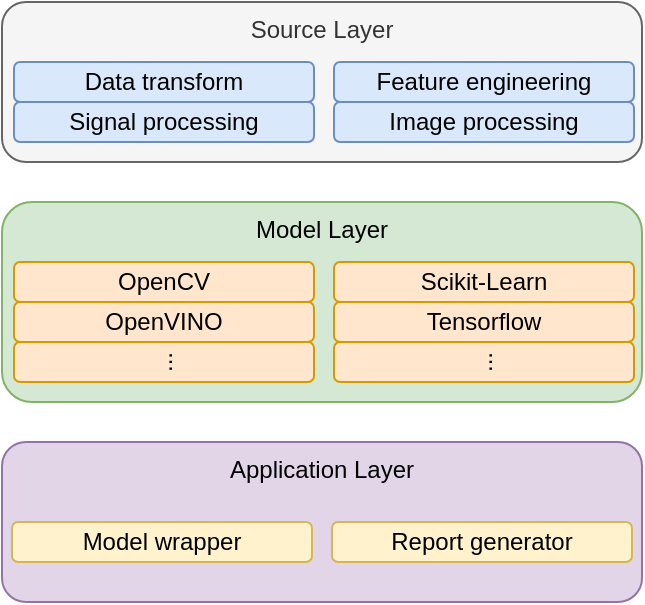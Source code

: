 <mxfile version="14.1.8" type="device" pages="4"><diagram id="hxByB-TmQR7ys2rA8vzq" name="bi-service-layer-architecture"><mxGraphModel dx="1086" dy="806" grid="1" gridSize="10" guides="1" tooltips="1" connect="1" arrows="1" fold="1" page="1" pageScale="1" pageWidth="827" pageHeight="1169" math="0" shadow="0"><root><mxCell id="0"/><mxCell id="1" parent="0"/><mxCell id="9DmWIs7QzjShDIOUi8p2-43" value="&lt;span style=&quot;font-size: 12px&quot;&gt;Source Layer&lt;/span&gt;" style="rounded=1;whiteSpace=wrap;html=1;fontSize=6;fillColor=#f5f5f5;strokeColor=#666666;fontColor=#333333;horizontal=1;verticalAlign=top;" parent="1" vertex="1"><mxGeometry x="254" y="120" width="320" height="80" as="geometry"/></mxCell><mxCell id="UyKpfaj8cUFWUWcMsVSf-2" value="&lt;span style=&quot;font-size: 12px&quot;&gt;Feature engineering&lt;/span&gt;" style="rounded=1;whiteSpace=wrap;html=1;fontSize=6;fillColor=#dae8fc;strokeColor=#6c8ebf;" parent="1" vertex="1"><mxGeometry x="420" y="150" width="150" height="20" as="geometry"/></mxCell><mxCell id="UyKpfaj8cUFWUWcMsVSf-3" value="&lt;span style=&quot;font-size: 12px&quot;&gt;Model Layer&lt;/span&gt;" style="rounded=1;whiteSpace=wrap;html=1;fontSize=6;fillColor=#d5e8d4;strokeColor=#82b366;verticalAlign=top;" parent="1" vertex="1"><mxGeometry x="254" y="220" width="320" height="100" as="geometry"/></mxCell><mxCell id="UyKpfaj8cUFWUWcMsVSf-4" value="&lt;span style=&quot;font-size: 12px&quot;&gt;Application Layer&lt;/span&gt;" style="rounded=1;whiteSpace=wrap;html=1;fontSize=6;fillColor=#e1d5e7;strokeColor=#9673a6;verticalAlign=top;" parent="1" vertex="1"><mxGeometry x="254" y="340" width="320" height="80" as="geometry"/></mxCell><mxCell id="UyKpfaj8cUFWUWcMsVSf-8" value="&lt;span style=&quot;font-size: 12px&quot;&gt;Signal processing&lt;/span&gt;" style="rounded=1;whiteSpace=wrap;html=1;fontSize=6;fillColor=#dae8fc;strokeColor=#6c8ebf;" parent="1" vertex="1"><mxGeometry x="260" y="170" width="150" height="20" as="geometry"/></mxCell><mxCell id="UyKpfaj8cUFWUWcMsVSf-9" value="&lt;span style=&quot;font-size: 12px&quot;&gt;Image processing&lt;/span&gt;" style="rounded=1;whiteSpace=wrap;html=1;fontSize=6;fillColor=#dae8fc;strokeColor=#6c8ebf;" parent="1" vertex="1"><mxGeometry x="420" y="170" width="150" height="20" as="geometry"/></mxCell><mxCell id="UyKpfaj8cUFWUWcMsVSf-10" value="&lt;span style=&quot;font-size: 12px&quot;&gt;Data transform&lt;/span&gt;" style="rounded=1;whiteSpace=wrap;html=1;fontSize=6;fillColor=#dae8fc;strokeColor=#6c8ebf;" parent="1" vertex="1"><mxGeometry x="260" y="150" width="150" height="20" as="geometry"/></mxCell><mxCell id="UyKpfaj8cUFWUWcMsVSf-11" value="&lt;span style=&quot;font-size: 12px&quot;&gt;OpenCV&lt;/span&gt;" style="rounded=1;whiteSpace=wrap;html=1;fontSize=6;fillColor=#ffe6cc;strokeColor=#d79b00;" parent="1" vertex="1"><mxGeometry x="260" y="250" width="150" height="20" as="geometry"/></mxCell><mxCell id="UyKpfaj8cUFWUWcMsVSf-12" value="&lt;span style=&quot;font-size: 12px&quot;&gt;OpenVINO&lt;/span&gt;" style="rounded=1;whiteSpace=wrap;html=1;fontSize=6;fillColor=#ffe6cc;strokeColor=#d79b00;" parent="1" vertex="1"><mxGeometry x="260" y="270" width="150" height="20" as="geometry"/></mxCell><mxCell id="UyKpfaj8cUFWUWcMsVSf-13" value="&lt;span style=&quot;font-size: 12px&quot;&gt;Scikit-Learn&lt;/span&gt;" style="rounded=1;whiteSpace=wrap;html=1;fontSize=6;fillColor=#ffe6cc;strokeColor=#d79b00;" parent="1" vertex="1"><mxGeometry x="420" y="250" width="150" height="20" as="geometry"/></mxCell><mxCell id="UyKpfaj8cUFWUWcMsVSf-14" value="&lt;span style=&quot;font-size: 12px&quot;&gt;Tensorflow&lt;/span&gt;" style="rounded=1;whiteSpace=wrap;html=1;fontSize=6;fillColor=#ffe6cc;strokeColor=#d79b00;" parent="1" vertex="1"><mxGeometry x="420" y="270" width="150" height="20" as="geometry"/></mxCell><mxCell id="UyKpfaj8cUFWUWcMsVSf-15" value="&lt;span style=&quot;font-size: 12px&quot;&gt;...&lt;/span&gt;" style="rounded=1;whiteSpace=wrap;html=1;fontSize=6;fillColor=#ffe6cc;strokeColor=#d79b00;horizontal=0;" parent="1" vertex="1"><mxGeometry x="260" y="290" width="150" height="20" as="geometry"/></mxCell><mxCell id="UyKpfaj8cUFWUWcMsVSf-16" value="&lt;span style=&quot;font-size: 12px&quot;&gt;...&lt;/span&gt;" style="rounded=1;whiteSpace=wrap;html=1;fontSize=6;fillColor=#ffe6cc;strokeColor=#d79b00;horizontal=0;" parent="1" vertex="1"><mxGeometry x="420" y="290" width="150" height="20" as="geometry"/></mxCell><mxCell id="UyKpfaj8cUFWUWcMsVSf-17" value="&lt;span style=&quot;font-size: 12px&quot;&gt;Model wrapper&lt;/span&gt;" style="rounded=1;whiteSpace=wrap;html=1;fontSize=6;fillColor=#fff2cc;strokeColor=#d6b656;" parent="1" vertex="1"><mxGeometry x="259" y="380" width="150" height="20" as="geometry"/></mxCell><mxCell id="UyKpfaj8cUFWUWcMsVSf-18" value="&lt;span style=&quot;font-size: 12px&quot;&gt;Report generator&lt;/span&gt;" style="rounded=1;whiteSpace=wrap;html=1;fontSize=6;fillColor=#fff2cc;strokeColor=#d6b656;" parent="1" vertex="1"><mxGeometry x="419" y="380" width="150" height="20" as="geometry"/></mxCell></root></mxGraphModel></diagram><diagram id="Y1X6WlteHZ2BdKgAIRqA" name="bi-service-devops-architecture"><mxGraphModel dx="1086" dy="806" grid="1" gridSize="10" guides="1" tooltips="1" connect="1" arrows="1" fold="1" page="1" pageScale="1" pageWidth="413" pageHeight="583" math="0" shadow="0"><root><mxCell id="eQTQk_97DdK1TD1TH4wF-0"/><mxCell id="eQTQk_97DdK1TD1TH4wF-1" parent="eQTQk_97DdK1TD1TH4wF-0"/><mxCell id="47iegz4qGyIO4MGroc41-19" value="Framework" style="rounded=0;whiteSpace=wrap;html=1;verticalAlign=top;fillColor=#d0cee2;strokeColor=none;" parent="eQTQk_97DdK1TD1TH4wF-1" vertex="1"><mxGeometry x="20" y="80" width="360" height="220" as="geometry"/></mxCell><mxCell id="47iegz4qGyIO4MGroc41-15" value="" style="rounded=0;whiteSpace=wrap;html=1;fillColor=#dae8fc;gradientColor=#7ea6e0;strokeColor=#6c8ebf;" parent="eQTQk_97DdK1TD1TH4wF-1" vertex="1"><mxGeometry x="30" y="110" width="220" height="180" as="geometry"/></mxCell><mxCell id="47iegz4qGyIO4MGroc41-0" value="&lt;span style=&quot;font-size: 12px&quot;&gt;Source Layer&lt;/span&gt;" style="rounded=1;whiteSpace=wrap;html=1;fontSize=6;fillColor=#f5f5f5;strokeColor=#666666;fontColor=#333333;horizontal=1;verticalAlign=middle;" parent="eQTQk_97DdK1TD1TH4wF-1" vertex="1"><mxGeometry x="40" y="120" width="200" height="40" as="geometry"/></mxCell><mxCell id="47iegz4qGyIO4MGroc41-2" value="&lt;span style=&quot;font-size: 12px&quot;&gt;Model Layer&lt;/span&gt;" style="rounded=1;whiteSpace=wrap;html=1;fontSize=6;fillColor=#d5e8d4;strokeColor=#82b366;verticalAlign=middle;" parent="eQTQk_97DdK1TD1TH4wF-1" vertex="1"><mxGeometry x="40" y="180" width="200" height="40" as="geometry"/></mxCell><mxCell id="47iegz4qGyIO4MGroc41-3" value="&lt;span style=&quot;font-size: 12px&quot;&gt;Application Layer&lt;/span&gt;" style="rounded=1;whiteSpace=wrap;html=1;fontSize=6;fillColor=#e1d5e7;strokeColor=#9673a6;verticalAlign=middle;" parent="eQTQk_97DdK1TD1TH4wF-1" vertex="1"><mxGeometry x="40" y="240" width="200" height="40" as="geometry"/></mxCell><mxCell id="47iegz4qGyIO4MGroc41-16" value="Storage" style="rounded=0;whiteSpace=wrap;html=1;fillColor=#f5f5f5;gradientColor=#b3b3b3;strokeColor=#666666;verticalAlign=top;" parent="eQTQk_97DdK1TD1TH4wF-1" vertex="1"><mxGeometry x="260" y="110" width="110" height="180" as="geometry"/></mxCell><mxCell id="47iegz4qGyIO4MGroc41-17" value="OLTP" style="shape=cylinder3;whiteSpace=wrap;html=1;boundedLbl=1;backgroundOutline=1;size=15;rounded=0;fillColor=#ffe6cc;strokeColor=#d79b00;" parent="eQTQk_97DdK1TD1TH4wF-1" vertex="1"><mxGeometry x="285" y="140" width="60" height="60" as="geometry"/></mxCell><mxCell id="47iegz4qGyIO4MGroc41-18" value="OLAP" style="shape=cylinder3;whiteSpace=wrap;html=1;boundedLbl=1;backgroundOutline=1;size=15;rounded=0;fillColor=#f8cecc;strokeColor=#b85450;" parent="eQTQk_97DdK1TD1TH4wF-1" vertex="1"><mxGeometry x="285" y="210" width="60" height="60" as="geometry"/></mxCell></root></mxGraphModel></diagram><diagram id="iNsOUNMoHtxFC20h-YCs" name="bi-service-workflow"><mxGraphModel dx="1086" dy="806" grid="1" gridSize="10" guides="1" tooltips="1" connect="1" arrows="1" fold="1" page="1" pageScale="1" pageWidth="413" pageHeight="583" math="0" shadow="0"><root><mxCell id="z6yIFXPxNoqAQW0ptdJR-0"/><mxCell id="z6yIFXPxNoqAQW0ptdJR-1" parent="z6yIFXPxNoqAQW0ptdJR-0"/><mxCell id="pZnQTZgq0eVaNc9O-LTE-0" value="" style="rounded=0;whiteSpace=wrap;html=1;fillColor=#f5f5f5;fontColor=#333333;strokeColor=none;" parent="z6yIFXPxNoqAQW0ptdJR-1" vertex="1"><mxGeometry x="170" y="60" width="540" height="140" as="geometry"/></mxCell><mxCell id="z6yIFXPxNoqAQW0ptdJR-3" value="" style="verticalLabelPosition=bottom;html=1;verticalAlign=top;align=center;strokeColor=none;fillColor=#00BEF2;shape=mxgraph.azure.git_repository;" parent="z6yIFXPxNoqAQW0ptdJR-1" vertex="1"><mxGeometry x="337.5" y="67.61" width="50" height="50" as="geometry"/></mxCell><mxCell id="z6yIFXPxNoqAQW0ptdJR-4" value="" style="aspect=fixed;html=1;points=[];align=center;image;fontSize=12;image=img/lib/mscae/Docker.svg;fillColor=#00DD00;" parent="z6yIFXPxNoqAQW0ptdJR-1" vertex="1"><mxGeometry x="460" y="72.11" width="50" height="41" as="geometry"/></mxCell><mxCell id="z6yIFXPxNoqAQW0ptdJR-5" value="Script" style="verticalLabelPosition=bottom;html=1;verticalAlign=top;align=center;strokeColor=none;fillColor=#00BEF2;shape=mxgraph.azure.script_file;pointerEvents=1;" parent="z6yIFXPxNoqAQW0ptdJR-1" vertex="1"><mxGeometry x="290" y="118.95" width="47.5" height="50" as="geometry"/></mxCell><mxCell id="z6yIFXPxNoqAQW0ptdJR-6" value="" style="shape=flexArrow;endArrow=classic;html=1;" parent="z6yIFXPxNoqAQW0ptdJR-1" edge="1"><mxGeometry width="50" height="50" relative="1" as="geometry"><mxPoint x="350" y="143.45" as="sourcePoint"/><mxPoint x="520" y="143.45" as="targetPoint"/></mxGeometry></mxCell><mxCell id="z6yIFXPxNoqAQW0ptdJR-10" value="" style="endArrow=classic;html=1;" parent="z6yIFXPxNoqAQW0ptdJR-1" edge="1"><mxGeometry width="50" height="50" relative="1" as="geometry"><mxPoint x="590" y="142" as="sourcePoint"/><mxPoint x="630" y="142" as="targetPoint"/></mxGeometry></mxCell><mxCell id="z6yIFXPxNoqAQW0ptdJR-12" value="" style="endArrow=classic;html=1;entryX=0;entryY=0.5;entryDx=0;entryDy=0;entryPerimeter=0;" parent="z6yIFXPxNoqAQW0ptdJR-1" edge="1"><mxGeometry width="50" height="50" relative="1" as="geometry"><mxPoint x="240" y="142" as="sourcePoint"/><mxPoint x="280" y="142" as="targetPoint"/></mxGeometry></mxCell><mxCell id="z6yIFXPxNoqAQW0ptdJR-13" value="" style="aspect=fixed;html=1;points=[];align=center;image;fontSize=12;image=img/lib/azure2/storage/Data_Box.svg;" parent="z6yIFXPxNoqAQW0ptdJR-1" vertex="1"><mxGeometry x="397.5" y="68.66" width="50" height="47.89" as="geometry"/></mxCell><mxCell id="NCjOUOAunAzZA0U60E7F-0" value="Storage" style="aspect=fixed;perimeter=ellipsePerimeter;html=1;align=center;shadow=0;dashed=0;spacingTop=3;image;image=img/lib/active_directory/database.svg;" parent="z6yIFXPxNoqAQW0ptdJR-1" vertex="1"><mxGeometry x="640" y="125.44" width="50" height="37" as="geometry"/></mxCell><mxCell id="NCjOUOAunAzZA0U60E7F-1" value="Result" style="verticalLabelPosition=bottom;html=1;verticalAlign=top;align=center;strokeColor=none;fillColor=#00BEF2;shape=mxgraph.azure.cloud_services_configuration_file;pointerEvents=1;" parent="z6yIFXPxNoqAQW0ptdJR-1" vertex="1"><mxGeometry x="530" y="118.95" width="47.5" height="50" as="geometry"/></mxCell><mxCell id="NCjOUOAunAzZA0U60E7F-5" value="Storage" style="verticalLabelPosition=bottom;html=1;verticalAlign=top;align=center;strokeColor=none;fillColor=#00BEF2;shape=mxgraph.azure.storage_table;" parent="z6yIFXPxNoqAQW0ptdJR-1" vertex="1"><mxGeometry x="182" y="121.45" width="50" height="45" as="geometry"/></mxCell></root></mxGraphModel></diagram><diagram id="K-ixXInQRNHOmDMMESx2" name="bi-service-pipeline"><mxGraphModel dx="749" dy="556" grid="1" gridSize="10" guides="1" tooltips="1" connect="1" arrows="1" fold="1" page="1" pageScale="1" pageWidth="413" pageHeight="583" math="0" shadow="0"><root><mxCell id="n0lDj7qrS8rakYDey16T-0"/><mxCell id="n0lDj7qrS8rakYDey16T-1" parent="n0lDj7qrS8rakYDey16T-0"/><mxCell id="wldTRelnaMJzEQDSFYgS-0" value="Storage" style="rounded=0;whiteSpace=wrap;html=1;fillColor=#f5f5f5;gradientColor=#b3b3b3;strokeColor=#666666;verticalAlign=top;" vertex="1" parent="n0lDj7qrS8rakYDey16T-1"><mxGeometry x="280" y="120" width="110" height="270" as="geometry"/></mxCell><mxCell id="gs1Gf3Jj39un4I1eekpl-0" value="" style="verticalLabelPosition=bottom;html=1;verticalAlign=top;align=center;strokeColor=none;fillColor=#00BEF2;shape=mxgraph.azure.storage_table;" vertex="1" parent="n0lDj7qrS8rakYDey16T-1"><mxGeometry x="310" y="190" width="50" height="45" as="geometry"/></mxCell><mxCell id="ITZeTWGyEftV0DB1oMgB-0" value="" style="aspect=fixed;perimeter=ellipsePerimeter;html=1;align=center;shadow=0;dashed=0;spacingTop=3;image;image=img/lib/active_directory/database.svg;" vertex="1" parent="n0lDj7qrS8rakYDey16T-1"><mxGeometry x="310" y="290" width="50" height="37" as="geometry"/></mxCell><mxCell id="wldTRelnaMJzEQDSFYgS-1" value="" style="group" vertex="1" connectable="0" parent="n0lDj7qrS8rakYDey16T-1"><mxGeometry x="40" y="320" width="200" height="70" as="geometry"/></mxCell><mxCell id="2VARCG41G4at_K3wJyZg-2" value="&lt;span style=&quot;font-size: 12px&quot;&gt;Application&lt;/span&gt;" style="rounded=1;whiteSpace=wrap;html=1;fontSize=6;fillColor=#e1d5e7;strokeColor=#9673a6;verticalAlign=top;align=left;" vertex="1" parent="wldTRelnaMJzEQDSFYgS-1"><mxGeometry width="200" height="70" as="geometry"/></mxCell><mxCell id="mdADJrjqeWHZapD15yAM-0" value="Script" style="verticalLabelPosition=bottom;html=1;verticalAlign=top;align=center;strokeColor=none;fillColor=#00BEF2;shape=mxgraph.azure.script_file;pointerEvents=1;aspect=fixed;fontSize=8;" vertex="1" parent="wldTRelnaMJzEQDSFYgS-1"><mxGeometry x="50" y="22.5" width="23.75" height="25" as="geometry"/></mxCell><mxCell id="mdADJrjqeWHZapD15yAM-1" value="" style="shape=flexArrow;endArrow=classic;html=1;width=5;endWidth=8.276;endSize=6.945;" edge="1" parent="wldTRelnaMJzEQDSFYgS-1"><mxGeometry width="50" height="50" relative="1" as="geometry"><mxPoint x="83.75" y="35.16" as="sourcePoint"/><mxPoint x="143.75" y="34.66" as="targetPoint"/></mxGeometry></mxCell><mxCell id="mdADJrjqeWHZapD15yAM-2" value="Result" style="verticalLabelPosition=bottom;html=1;verticalAlign=top;align=center;strokeColor=none;fillColor=#00BEF2;shape=mxgraph.azure.cloud_services_configuration_file;pointerEvents=1;aspect=fixed;fontSize=8;" vertex="1" parent="wldTRelnaMJzEQDSFYgS-1"><mxGeometry x="153.75" y="22.5" width="23.75" height="25" as="geometry"/></mxCell><mxCell id="wldTRelnaMJzEQDSFYgS-2" value="" style="group" vertex="1" connectable="0" parent="n0lDj7qrS8rakYDey16T-1"><mxGeometry x="40" y="220" width="200" height="70" as="geometry"/></mxCell><mxCell id="2VARCG41G4at_K3wJyZg-1" value="&lt;span style=&quot;font-size: 12px&quot;&gt;Model&lt;/span&gt;" style="rounded=1;whiteSpace=wrap;html=1;fontSize=6;fillColor=#d5e8d4;strokeColor=#82b366;verticalAlign=top;align=left;" vertex="1" parent="wldTRelnaMJzEQDSFYgS-2"><mxGeometry width="200" height="70" as="geometry"/></mxCell><mxCell id="mdADJrjqeWHZapD15yAM-9" value="Script" style="verticalLabelPosition=bottom;html=1;verticalAlign=top;align=center;strokeColor=none;fillColor=#00BEF2;shape=mxgraph.azure.script_file;pointerEvents=1;aspect=fixed;fontSize=8;" vertex="1" parent="wldTRelnaMJzEQDSFYgS-2"><mxGeometry x="50" y="22.5" width="23.75" height="25" as="geometry"/></mxCell><mxCell id="mdADJrjqeWHZapD15yAM-10" value="" style="shape=flexArrow;endArrow=classic;html=1;width=5;endWidth=8.276;endSize=6.945;" edge="1" parent="wldTRelnaMJzEQDSFYgS-2"><mxGeometry width="50" height="50" relative="1" as="geometry"><mxPoint x="83.75" y="35.16" as="sourcePoint"/><mxPoint x="143.75" y="34.66" as="targetPoint"/></mxGeometry></mxCell><mxCell id="mdADJrjqeWHZapD15yAM-11" value="Result" style="verticalLabelPosition=bottom;html=1;verticalAlign=top;align=center;strokeColor=none;fillColor=#00BEF2;shape=mxgraph.azure.cloud_services_configuration_file;pointerEvents=1;aspect=fixed;fontSize=8;" vertex="1" parent="wldTRelnaMJzEQDSFYgS-2"><mxGeometry x="153.75" y="22.5" width="23.75" height="25" as="geometry"/></mxCell><mxCell id="wldTRelnaMJzEQDSFYgS-3" value="" style="group" vertex="1" connectable="0" parent="n0lDj7qrS8rakYDey16T-1"><mxGeometry x="40" y="120" width="200" height="70" as="geometry"/></mxCell><mxCell id="2VARCG41G4at_K3wJyZg-0" value="&lt;span style=&quot;font-size: 12px&quot;&gt;Source&lt;/span&gt;" style="rounded=1;whiteSpace=wrap;html=1;fontSize=6;fillColor=#f5f5f5;strokeColor=#666666;fontColor=#333333;horizontal=1;verticalAlign=top;align=left;" vertex="1" parent="wldTRelnaMJzEQDSFYgS-3"><mxGeometry width="200" height="70" as="geometry"/></mxCell><mxCell id="mdADJrjqeWHZapD15yAM-6" value="Script" style="verticalLabelPosition=bottom;html=1;verticalAlign=top;align=center;strokeColor=none;fillColor=#00BEF2;shape=mxgraph.azure.script_file;pointerEvents=1;aspect=fixed;fontSize=8;" vertex="1" parent="wldTRelnaMJzEQDSFYgS-3"><mxGeometry x="50" y="22.5" width="23.75" height="25" as="geometry"/></mxCell><mxCell id="mdADJrjqeWHZapD15yAM-7" value="" style="shape=flexArrow;endArrow=classic;html=1;width=5;endWidth=8.276;endSize=6.945;" edge="1" parent="wldTRelnaMJzEQDSFYgS-3"><mxGeometry width="50" height="50" relative="1" as="geometry"><mxPoint x="83.75" y="35.16" as="sourcePoint"/><mxPoint x="143.75" y="34.66" as="targetPoint"/></mxGeometry></mxCell><mxCell id="mdADJrjqeWHZapD15yAM-8" value="Result" style="verticalLabelPosition=bottom;html=1;verticalAlign=top;align=center;strokeColor=none;fillColor=#00BEF2;shape=mxgraph.azure.cloud_services_configuration_file;pointerEvents=1;aspect=fixed;fontSize=8;" vertex="1" parent="wldTRelnaMJzEQDSFYgS-3"><mxGeometry x="153.75" y="22.5" width="23.75" height="25" as="geometry"/></mxCell><mxCell id="wldTRelnaMJzEQDSFYgS-5" value="" style="endArrow=classic;html=1;fontSize=8;exitX=0.5;exitY=1;exitDx=0;exitDy=0;entryX=0.5;entryY=0;entryDx=0;entryDy=0;strokeWidth=2;" edge="1" parent="n0lDj7qrS8rakYDey16T-1" source="2VARCG41G4at_K3wJyZg-0" target="2VARCG41G4at_K3wJyZg-1"><mxGeometry width="50" height="50" relative="1" as="geometry"><mxPoint x="190" y="370" as="sourcePoint"/><mxPoint x="240" y="320" as="targetPoint"/></mxGeometry></mxCell><mxCell id="wldTRelnaMJzEQDSFYgS-6" value="" style="endArrow=classic;html=1;fontSize=8;exitX=0.5;exitY=1;exitDx=0;exitDy=0;entryX=0.5;entryY=0;entryDx=0;entryDy=0;strokeWidth=2;" edge="1" parent="n0lDj7qrS8rakYDey16T-1" source="2VARCG41G4at_K3wJyZg-1" target="2VARCG41G4at_K3wJyZg-2"><mxGeometry width="50" height="50" relative="1" as="geometry"><mxPoint x="190" y="370" as="sourcePoint"/><mxPoint x="240" y="320" as="targetPoint"/></mxGeometry></mxCell><mxCell id="wldTRelnaMJzEQDSFYgS-7" value="" style="endArrow=classic;startArrow=classic;html=1;strokeWidth=2;fontSize=8;exitX=1;exitY=0.5;exitDx=0;exitDy=0;entryX=0;entryY=0.75;entryDx=0;entryDy=0;" edge="1" parent="n0lDj7qrS8rakYDey16T-1" source="2VARCG41G4at_K3wJyZg-2" target="wldTRelnaMJzEQDSFYgS-0"><mxGeometry width="50" height="50" relative="1" as="geometry"><mxPoint x="190" y="370" as="sourcePoint"/><mxPoint x="240" y="320" as="targetPoint"/></mxGeometry></mxCell><mxCell id="wldTRelnaMJzEQDSFYgS-8" value="" style="endArrow=classic;startArrow=classic;html=1;strokeWidth=2;fontSize=8;entryX=0;entryY=0.5;entryDx=0;entryDy=0;exitX=1;exitY=0.5;exitDx=0;exitDy=0;" edge="1" parent="n0lDj7qrS8rakYDey16T-1" source="2VARCG41G4at_K3wJyZg-1" target="wldTRelnaMJzEQDSFYgS-0"><mxGeometry width="50" height="50" relative="1" as="geometry"><mxPoint x="190" y="370" as="sourcePoint"/><mxPoint x="240" y="320" as="targetPoint"/></mxGeometry></mxCell><mxCell id="wldTRelnaMJzEQDSFYgS-9" value="" style="endArrow=classic;startArrow=classic;html=1;strokeWidth=2;fontSize=8;exitX=1;exitY=0.5;exitDx=0;exitDy=0;entryX=0;entryY=0.25;entryDx=0;entryDy=0;" edge="1" parent="n0lDj7qrS8rakYDey16T-1" source="2VARCG41G4at_K3wJyZg-0" target="wldTRelnaMJzEQDSFYgS-0"><mxGeometry width="50" height="50" relative="1" as="geometry"><mxPoint x="190" y="370" as="sourcePoint"/><mxPoint x="240" y="320" as="targetPoint"/></mxGeometry></mxCell></root></mxGraphModel></diagram></mxfile>